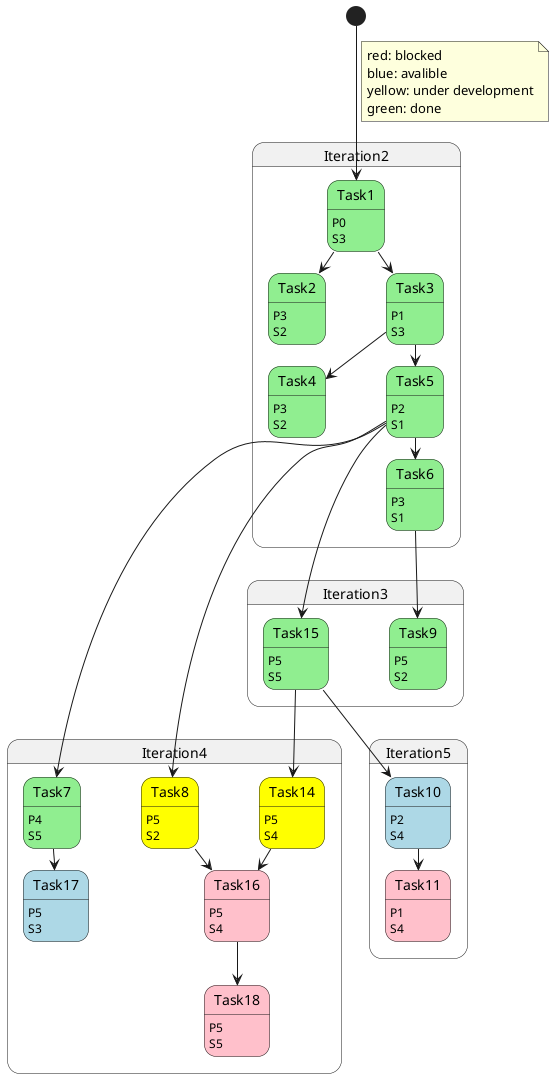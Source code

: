 @startuml
skinparam nodesep 60
skinparam ranksep 20
state Iteration2.Task1 #lightGreen
state Iteration2.Task2 #lightGreen
state Iteration2.Task3 #lightGreen
state Iteration2.Task4 #lightGreen
state Iteration2.Task5 #lightGreen
state Iteration2.Task6 #lightGreen
state Iteration4.Task7 #lightGreen
state Iteration4.Task8 #yellow
state Iteration3.Task9 #lightGreen
state Iteration5.Task10 #lightBlue
state Iteration5.Task11 #pink
state Iteration4.Task14 #yellow
state Iteration3.Task15 #lightGreen
state Iteration4.Task16 #pink
state Iteration4.Task17 #lightBlue
state Iteration4.Task18 #pink
Iteration2.Task1 : P0
Iteration2.Task1 : S3
Iteration2.Task2 : P3
Iteration2.Task2 : S2
Iteration2.Task3 : P1
Iteration2.Task3 : S3
Iteration2.Task4 : P3
Iteration2.Task4 : S2
Iteration2.Task5 : P2
Iteration2.Task5 : S1
Iteration2.Task6 : P3
Iteration2.Task6 : S1
Iteration4.Task7 : P4
Iteration4.Task7 : S5
Iteration4.Task8 : P5
Iteration4.Task8 : S2
Iteration3.Task9 : P5
Iteration3.Task9 : S2
Iteration5.Task10 : P2
Iteration5.Task10 : S4
Iteration5.Task11 : P1
Iteration5.Task11 : S4
Iteration4.Task14 : P5
Iteration4.Task14 : S4
Iteration3.Task15 : P5
Iteration3.Task15 : S5
Iteration4.Task16 : P5
Iteration4.Task16 : S4
Iteration4.Task17 : P5
Iteration4.Task17 : S3
Iteration4.Task18 : P5
Iteration4.Task18 : S5
[*] --> Task1
note on link 
red: blocked
blue: avalible
yellow: under development
green: done 
end note
Task1 --> Task2
Task1 --> Task3
Task3 --> Task4
Task3 --> Task5
Task5 --> Task6
Task5 --> Task7
Task5 --> Task8
Task5 --> Task15
Task6 --> Task9
Task15 --> Task10
Task10 --> Task11
Task15 --> Task14
Task8 --> Task16
Task14 --> Task16
Task7 --> Task17
Task16 --> Task18
@enduml